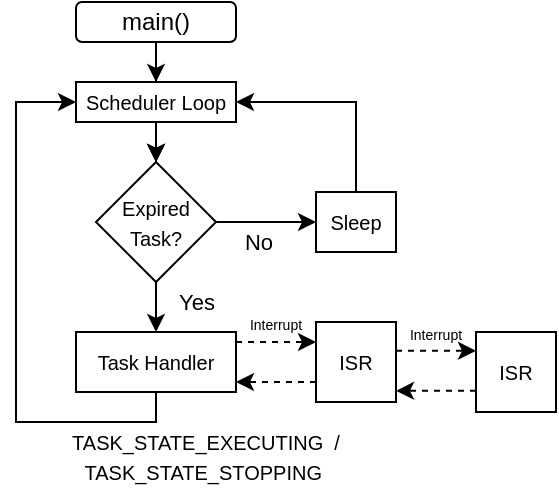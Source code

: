 <mxfile version="21.0.8" type="device"><diagram name="Page-1" id="LEeZ95nxpSWw1AGHZ1Hd"><mxGraphModel dx="325" dy="233" grid="1" gridSize="10" guides="1" tooltips="1" connect="1" arrows="1" fold="1" page="1" pageScale="1" pageWidth="850" pageHeight="1100" math="0" shadow="0"><root><mxCell id="0"/><mxCell id="1" parent="0"/><mxCell id="yHvDCYGFjGAFw5tdtCBj-7" value="" style="edgeStyle=orthogonalEdgeStyle;rounded=0;orthogonalLoop=1;jettySize=auto;html=1;" parent="1" source="jRqtNyKgf6l_IyG3Fnu4-1" target="yHvDCYGFjGAFw5tdtCBj-2" edge="1"><mxGeometry relative="1" as="geometry"/></mxCell><mxCell id="yHvDCYGFjGAFw5tdtCBj-9" value="" style="edgeStyle=orthogonalEdgeStyle;rounded=0;orthogonalLoop=1;jettySize=auto;html=1;" parent="1" source="jRqtNyKgf6l_IyG3Fnu4-1" target="yHvDCYGFjGAFw5tdtCBj-2" edge="1"><mxGeometry relative="1" as="geometry"/></mxCell><mxCell id="jRqtNyKgf6l_IyG3Fnu4-1" value="main()" style="rounded=1;whiteSpace=wrap;html=1;" parent="1" vertex="1"><mxGeometry x="160" y="150" width="80" height="20" as="geometry"/></mxCell><mxCell id="jRqtNyKgf6l_IyG3Fnu4-7" style="edgeStyle=orthogonalEdgeStyle;rounded=0;orthogonalLoop=1;jettySize=auto;html=1;entryX=0;entryY=0.5;entryDx=0;entryDy=0;" parent="1" target="jRqtNyKgf6l_IyG3Fnu4-8" edge="1"><mxGeometry relative="1" as="geometry"><mxPoint x="100" y="130" as="targetPoint"/><Array as="points"><mxPoint x="200" y="360"/><mxPoint x="130" y="360"/><mxPoint x="130" y="200"/></Array><mxPoint x="200" y="340" as="sourcePoint"/></mxGeometry></mxCell><mxCell id="jRqtNyKgf6l_IyG3Fnu4-4" value="&lt;font style=&quot;font-size: 10px;&quot;&gt;Task Handler&lt;/font&gt;" style="rounded=0;whiteSpace=wrap;html=1;" parent="1" vertex="1"><mxGeometry x="160" y="315" width="80" height="30" as="geometry"/></mxCell><mxCell id="jRqtNyKgf6l_IyG3Fnu4-8" value="&lt;font style=&quot;font-size: 10px;&quot;&gt;Scheduler Loop&lt;/font&gt;" style="rounded=0;whiteSpace=wrap;html=1;" parent="1" vertex="1"><mxGeometry x="160" y="190" width="80" height="20" as="geometry"/></mxCell><mxCell id="jRqtNyKgf6l_IyG3Fnu4-9" value="" style="endArrow=classic;html=1;rounded=0;entryX=0.5;entryY=0;entryDx=0;entryDy=0;" parent="1" target="jRqtNyKgf6l_IyG3Fnu4-4" edge="1"><mxGeometry width="50" height="50" relative="1" as="geometry"><mxPoint x="200" y="290" as="sourcePoint"/><mxPoint x="220" y="220" as="targetPoint"/></mxGeometry></mxCell><mxCell id="yHvDCYGFjGAFw5tdtCBj-4" value="Yes" style="edgeLabel;html=1;align=center;verticalAlign=middle;resizable=0;points=[];" parent="jRqtNyKgf6l_IyG3Fnu4-9" vertex="1" connectable="0"><mxGeometry relative="1" as="geometry"><mxPoint x="20" y="-3" as="offset"/></mxGeometry></mxCell><mxCell id="V1fbTBzL040UEDJPXokG-2" value="&lt;font style=&quot;font-size: 10px;&quot;&gt;ISR&lt;/font&gt;" style="rounded=0;whiteSpace=wrap;html=1;" parent="1" vertex="1"><mxGeometry x="280" y="310" width="40" height="40" as="geometry"/></mxCell><mxCell id="V1fbTBzL040UEDJPXokG-5" value="" style="endArrow=classic;html=1;rounded=1;jumpStyle=none;dashed=1;" parent="1" edge="1"><mxGeometry width="50" height="50" relative="1" as="geometry"><mxPoint x="240" y="320" as="sourcePoint"/><mxPoint x="280" y="320" as="targetPoint"/></mxGeometry></mxCell><mxCell id="V1fbTBzL040UEDJPXokG-6" value="" style="endArrow=classic;html=1;rounded=0;dashed=1;" parent="1" edge="1"><mxGeometry width="50" height="50" relative="1" as="geometry"><mxPoint x="280" y="340" as="sourcePoint"/><mxPoint x="240" y="340" as="targetPoint"/><Array as="points"><mxPoint x="280" y="340"/></Array></mxGeometry></mxCell><mxCell id="V1fbTBzL040UEDJPXokG-9" value="" style="endArrow=classic;html=1;rounded=0;entryX=0.5;entryY=0;entryDx=0;entryDy=0;" parent="1" target="jRqtNyKgf6l_IyG3Fnu4-8" edge="1"><mxGeometry width="50" height="50" relative="1" as="geometry"><mxPoint x="200" y="170" as="sourcePoint"/><mxPoint x="270" y="170" as="targetPoint"/></mxGeometry></mxCell><mxCell id="yHvDCYGFjGAFw5tdtCBj-2" value="&lt;font style=&quot;font-size: 10px;&quot;&gt;Expired Task?&lt;/font&gt;" style="rhombus;whiteSpace=wrap;html=1;" parent="1" vertex="1"><mxGeometry x="170" y="230" width="60" height="60" as="geometry"/></mxCell><mxCell id="yHvDCYGFjGAFw5tdtCBj-3" value="" style="endArrow=classic;html=1;rounded=0;exitX=0.5;exitY=1;exitDx=0;exitDy=0;" parent="1" source="jRqtNyKgf6l_IyG3Fnu4-8" edge="1"><mxGeometry width="50" height="50" relative="1" as="geometry"><mxPoint x="250" y="230" as="sourcePoint"/><mxPoint x="200" y="230" as="targetPoint"/></mxGeometry></mxCell><mxCell id="yHvDCYGFjGAFw5tdtCBj-5" value="" style="endArrow=classic;html=1;rounded=0;" parent="1" edge="1"><mxGeometry width="50" height="50" relative="1" as="geometry"><mxPoint x="230" y="260" as="sourcePoint"/><mxPoint x="280" y="260" as="targetPoint"/></mxGeometry></mxCell><mxCell id="yHvDCYGFjGAFw5tdtCBj-8" value="No" style="edgeLabel;html=1;align=center;verticalAlign=middle;resizable=0;points=[];" parent="yHvDCYGFjGAFw5tdtCBj-5" vertex="1" connectable="0"><mxGeometry x="-0.157" y="-1" relative="1" as="geometry"><mxPoint y="9" as="offset"/></mxGeometry></mxCell><mxCell id="yHvDCYGFjGAFw5tdtCBj-6" value="&lt;font style=&quot;font-size: 10px;&quot;&gt;Sleep&lt;/font&gt;" style="rounded=0;whiteSpace=wrap;html=1;" parent="1" vertex="1"><mxGeometry x="280" y="245" width="40" height="30" as="geometry"/></mxCell><mxCell id="yHvDCYGFjGAFw5tdtCBj-10" value="" style="endArrow=classic;html=1;rounded=0;entryX=1;entryY=0.5;entryDx=0;entryDy=0;exitX=0.5;exitY=0;exitDx=0;exitDy=0;" parent="1" source="yHvDCYGFjGAFw5tdtCBj-6" target="jRqtNyKgf6l_IyG3Fnu4-8" edge="1"><mxGeometry width="50" height="50" relative="1" as="geometry"><mxPoint x="270" y="230" as="sourcePoint"/><mxPoint x="320" y="180" as="targetPoint"/><Array as="points"><mxPoint x="300" y="200"/></Array></mxGeometry></mxCell><mxCell id="ciFKWzBJf0vlTgb8NeDZ-1" value="&lt;font style=&quot;font-size: 10px;&quot;&gt;TASK_STATE_EXECUTING &amp;nbsp;/&lt;/font&gt;" style="text;html=1;strokeColor=none;fillColor=none;align=center;verticalAlign=middle;whiteSpace=wrap;rounded=0;" parent="1" vertex="1"><mxGeometry x="130" y="360" width="190" height="20" as="geometry"/></mxCell><mxCell id="ciFKWzBJf0vlTgb8NeDZ-2" style="edgeStyle=orthogonalEdgeStyle;rounded=0;orthogonalLoop=1;jettySize=auto;html=1;exitX=0.5;exitY=1;exitDx=0;exitDy=0;" parent="1" source="ciFKWzBJf0vlTgb8NeDZ-1" target="ciFKWzBJf0vlTgb8NeDZ-1" edge="1"><mxGeometry relative="1" as="geometry"/></mxCell><mxCell id="ciFKWzBJf0vlTgb8NeDZ-3" value="&lt;font style=&quot;font-size: 10px;&quot;&gt;TASK_STATE_STOPPING&amp;nbsp;&lt;/font&gt;" style="text;html=1;strokeColor=none;fillColor=none;align=center;verticalAlign=middle;whiteSpace=wrap;rounded=0;" parent="1" vertex="1"><mxGeometry x="130" y="380" width="190" height="10" as="geometry"/></mxCell><mxCell id="1Ki17lepBlhvZzlRmjVr-1" value="&lt;font size=&quot;1&quot;&gt;ISR&lt;/font&gt;" style="rounded=0;whiteSpace=wrap;html=1;" vertex="1" parent="1"><mxGeometry x="360" y="315" width="40" height="40" as="geometry"/></mxCell><mxCell id="1Ki17lepBlhvZzlRmjVr-2" value="" style="endArrow=classic;html=1;rounded=1;jumpStyle=none;dashed=1;" edge="1" parent="1"><mxGeometry width="50" height="50" relative="1" as="geometry"><mxPoint x="320" y="324.43" as="sourcePoint"/><mxPoint x="360" y="324.43" as="targetPoint"/></mxGeometry></mxCell><mxCell id="1Ki17lepBlhvZzlRmjVr-3" value="" style="endArrow=classic;html=1;rounded=0;dashed=1;" edge="1" parent="1"><mxGeometry width="50" height="50" relative="1" as="geometry"><mxPoint x="360" y="344.43" as="sourcePoint"/><mxPoint x="320" y="344.43" as="targetPoint"/><Array as="points"><mxPoint x="360" y="344.43"/></Array></mxGeometry></mxCell><mxCell id="1Ki17lepBlhvZzlRmjVr-6" value="&lt;font style=&quot;font-size: 7px;&quot;&gt;Interrupt&lt;/font&gt;" style="text;html=1;strokeColor=none;fillColor=none;align=center;verticalAlign=middle;whiteSpace=wrap;rounded=0;" vertex="1" parent="1"><mxGeometry x="250" y="305" width="20" height="10" as="geometry"/></mxCell><mxCell id="1Ki17lepBlhvZzlRmjVr-7" value="&lt;font style=&quot;font-size: 7px;&quot;&gt;Interrupt&lt;/font&gt;" style="text;html=1;strokeColor=none;fillColor=none;align=center;verticalAlign=middle;whiteSpace=wrap;rounded=0;" vertex="1" parent="1"><mxGeometry x="330" y="310" width="20" height="10" as="geometry"/></mxCell></root></mxGraphModel></diagram></mxfile>